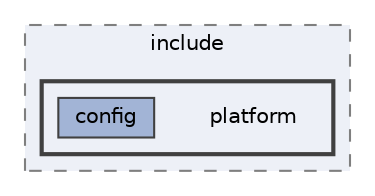 digraph "platform"
{
 // LATEX_PDF_SIZE
  bgcolor="transparent";
  edge [fontname=Helvetica,fontsize=10,labelfontname=Helvetica,labelfontsize=10];
  node [fontname=Helvetica,fontsize=10,shape=box,height=0.2,width=0.4];
  compound=true
  subgraph clusterdir_b4458f15c6c79724a68d9cc6e3e576a4 {
    graph [ bgcolor="#edf0f7", pencolor="grey50", label="include", fontname=Helvetica,fontsize=10 style="filled,dashed", URL="dir_b4458f15c6c79724a68d9cc6e3e576a4.html",tooltip=""]
  subgraph clusterdir_407977effe3ea9f79a4bddc228992585 {
    graph [ bgcolor="#edf0f7", pencolor="grey25", label="", fontname=Helvetica,fontsize=10 style="filled,bold", URL="dir_407977effe3ea9f79a4bddc228992585.html",tooltip=""]
    dir_407977effe3ea9f79a4bddc228992585 [shape=plaintext, label="platform"];
  dir_bb47e1ee9f9a273209d9c5cc2c2d483f [label="config", fillcolor="#a2b4d6", color="grey25", style="filled", URL="dir_bb47e1ee9f9a273209d9c5cc2c2d483f.html",tooltip=""];
  }
  }
}
